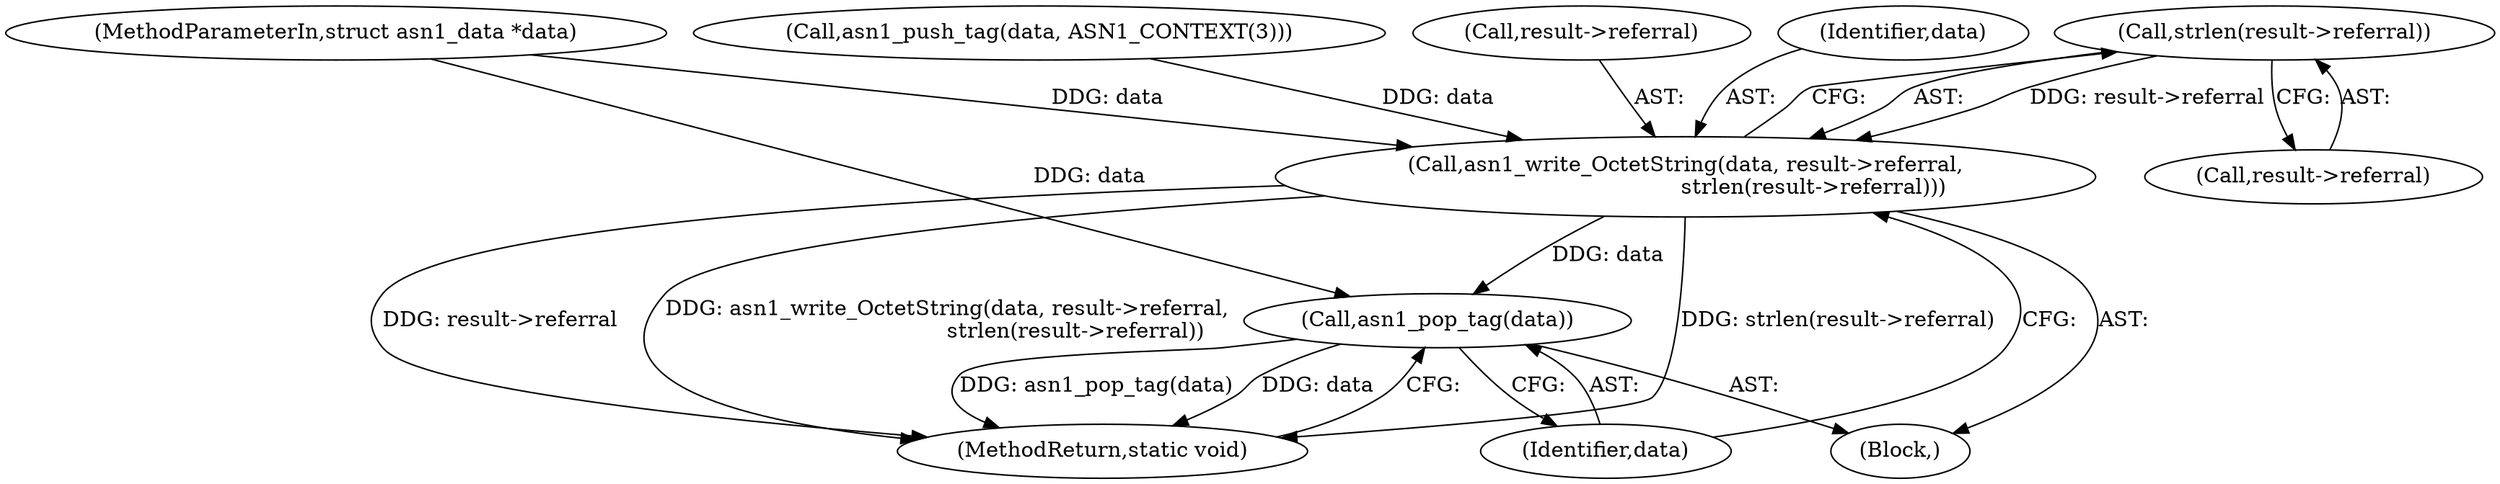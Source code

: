 digraph "1_samba_530d50a1abdcdf4d1775652d4c456c1274d83d8d_0@API" {
"1000151" [label="(Call,strlen(result->referral))"];
"1000146" [label="(Call,asn1_write_OctetString(data, result->referral,\n                                      strlen(result->referral)))"];
"1000155" [label="(Call,asn1_pop_tag(data))"];
"1000146" [label="(Call,asn1_write_OctetString(data, result->referral,\n                                      strlen(result->referral)))"];
"1000157" [label="(MethodReturn,static void)"];
"1000155" [label="(Call,asn1_pop_tag(data))"];
"1000152" [label="(Call,result->referral)"];
"1000141" [label="(Block,)"];
"1000156" [label="(Identifier,data)"];
"1000142" [label="(Call,asn1_push_tag(data, ASN1_CONTEXT(3)))"];
"1000151" [label="(Call,strlen(result->referral))"];
"1000101" [label="(MethodParameterIn,struct asn1_data *data)"];
"1000148" [label="(Call,result->referral)"];
"1000147" [label="(Identifier,data)"];
"1000151" -> "1000146"  [label="AST: "];
"1000151" -> "1000152"  [label="CFG: "];
"1000152" -> "1000151"  [label="AST: "];
"1000146" -> "1000151"  [label="CFG: "];
"1000151" -> "1000146"  [label="DDG: result->referral"];
"1000146" -> "1000141"  [label="AST: "];
"1000147" -> "1000146"  [label="AST: "];
"1000148" -> "1000146"  [label="AST: "];
"1000156" -> "1000146"  [label="CFG: "];
"1000146" -> "1000157"  [label="DDG: strlen(result->referral)"];
"1000146" -> "1000157"  [label="DDG: result->referral"];
"1000146" -> "1000157"  [label="DDG: asn1_write_OctetString(data, result->referral,\n                                      strlen(result->referral))"];
"1000142" -> "1000146"  [label="DDG: data"];
"1000101" -> "1000146"  [label="DDG: data"];
"1000146" -> "1000155"  [label="DDG: data"];
"1000155" -> "1000141"  [label="AST: "];
"1000155" -> "1000156"  [label="CFG: "];
"1000156" -> "1000155"  [label="AST: "];
"1000157" -> "1000155"  [label="CFG: "];
"1000155" -> "1000157"  [label="DDG: asn1_pop_tag(data)"];
"1000155" -> "1000157"  [label="DDG: data"];
"1000101" -> "1000155"  [label="DDG: data"];
}
